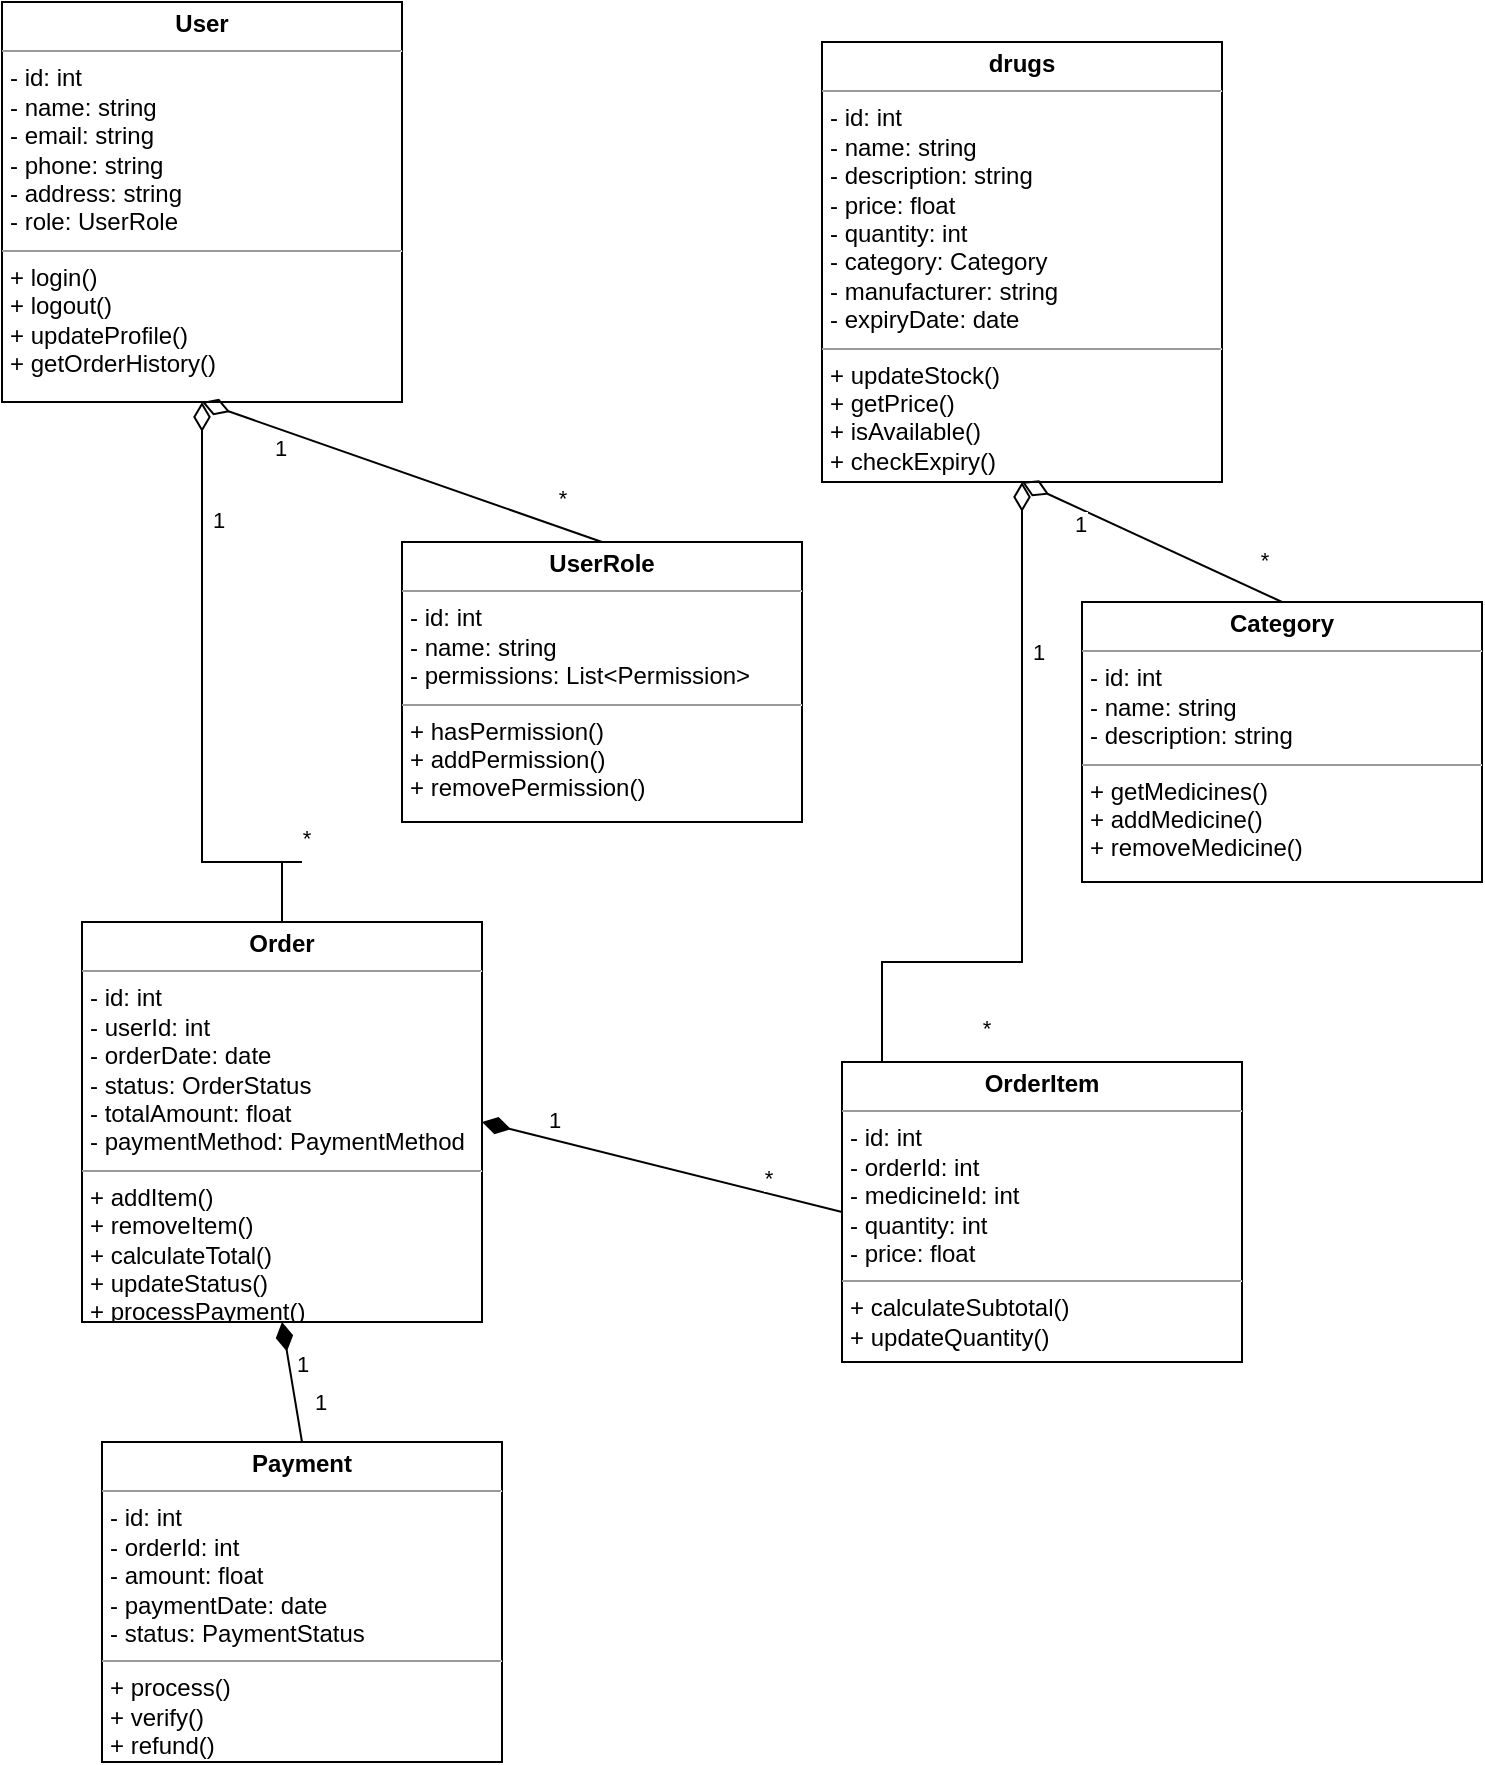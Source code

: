 <mxfile version="26.2.14">
  <diagram name="Page-1" id="c4acf3e9-155e-7222-9cf6-157b1a14988f">
    <mxGraphModel dx="1042" dy="596" grid="1" gridSize="10" guides="1" tooltips="1" connect="1" arrows="1" fold="1" page="1" pageScale="1" pageWidth="850" pageHeight="1100" background="none" math="0" shadow="0">
      <root>
        <mxCell id="0" />
        <mxCell id="1" parent="0" />
        <mxCell id="OBQK-DMlp31K-a6GAvo8-1" value="&lt;p style=&quot;margin:0px;margin-top:4px;text-align:center;&quot;&gt;&lt;b&gt;User&lt;/b&gt;&lt;/p&gt;&lt;hr size=&quot;1&quot;/&gt;&lt;p style=&quot;margin:0px;margin-left:4px;&quot;&gt;- id: int&lt;br&gt;- name: string&lt;br&gt;- email: string&lt;br&gt;- phone: string&lt;br&gt;- address: string&lt;br&gt;- role: UserRole&lt;/p&gt;&lt;hr size=&quot;1&quot;/&gt;&lt;p style=&quot;margin:0px;margin-left:4px;&quot;&gt;+ login()&lt;br&gt;+ logout()&lt;br&gt;+ updateProfile()&lt;br&gt;+ getOrderHistory()&lt;/p&gt;" style="verticalAlign=top;align=left;overflow=fill;fontSize=12;fontFamily=Helvetica;html=1;whiteSpace=wrap;" parent="1" vertex="1">
          <mxGeometry x="70" y="100" width="200" height="200" as="geometry" />
        </mxCell>
        <mxCell id="OBQK-DMlp31K-a6GAvo8-2" value="&lt;p style=&quot;margin:0px;margin-top:4px;text-align:center;&quot;&gt;&lt;b&gt;UserRole&lt;/b&gt;&lt;/p&gt;&lt;hr size=&quot;1&quot;/&gt;&lt;p style=&quot;margin:0px;margin-left:4px;&quot;&gt;- id: int&lt;br&gt;- name: string&lt;br&gt;- permissions: List&amp;lt;Permission&amp;gt;&lt;/p&gt;&lt;hr size=&quot;1&quot;/&gt;&lt;p style=&quot;margin:0px;margin-left:4px;&quot;&gt;+ hasPermission()&lt;br&gt;+ addPermission()&lt;br&gt;+ removePermission()&lt;/p&gt;" style="verticalAlign=top;align=left;overflow=fill;fontSize=12;fontFamily=Helvetica;html=1;whiteSpace=wrap;" parent="1" vertex="1">
          <mxGeometry x="270" y="370" width="200" height="140" as="geometry" />
        </mxCell>
        <mxCell id="OBQK-DMlp31K-a6GAvo8-3" value="&lt;p style=&quot;margin:0px;margin-top:4px;text-align:center;&quot;&gt;&lt;b&gt;drugs&lt;/b&gt;&lt;/p&gt;&lt;hr size=&quot;1&quot;&gt;&lt;p style=&quot;margin:0px;margin-left:4px;&quot;&gt;- id: int&lt;br&gt;- name: string&lt;br&gt;- description: string&lt;br&gt;- price: float&lt;br&gt;- quantity: int&lt;br&gt;- category: Category&lt;br&gt;- manufacturer: string&lt;br&gt;- expiryDate: date&lt;/p&gt;&lt;hr size=&quot;1&quot;&gt;&lt;p style=&quot;margin:0px;margin-left:4px;&quot;&gt;+ updateStock()&lt;br&gt;+ getPrice()&lt;br&gt;+ isAvailable()&lt;br&gt;+ checkExpiry()&lt;br&gt;+ updatePrice()&lt;/p&gt;" style="verticalAlign=top;align=left;overflow=fill;fontSize=12;fontFamily=Helvetica;html=1;whiteSpace=wrap;" parent="1" vertex="1">
          <mxGeometry x="480" y="120" width="200" height="220" as="geometry" />
        </mxCell>
        <mxCell id="OBQK-DMlp31K-a6GAvo8-4" value="&lt;p style=&quot;margin:0px;margin-top:4px;text-align:center;&quot;&gt;&lt;b&gt;Category&lt;/b&gt;&lt;/p&gt;&lt;hr size=&quot;1&quot;/&gt;&lt;p style=&quot;margin:0px;margin-left:4px;&quot;&gt;- id: int&lt;br&gt;- name: string&lt;br&gt;- description: string&lt;/p&gt;&lt;hr size=&quot;1&quot;/&gt;&lt;p style=&quot;margin:0px;margin-left:4px;&quot;&gt;+ getMedicines()&lt;br&gt;+ addMedicine()&lt;br&gt;+ removeMedicine()&lt;/p&gt;" style="verticalAlign=top;align=left;overflow=fill;fontSize=12;fontFamily=Helvetica;html=1;whiteSpace=wrap;" parent="1" vertex="1">
          <mxGeometry x="610" y="400" width="200" height="140" as="geometry" />
        </mxCell>
        <mxCell id="OBQK-DMlp31K-a6GAvo8-5" value="&lt;p style=&quot;margin:0px;margin-top:4px;text-align:center;&quot;&gt;&lt;b&gt;Order&lt;/b&gt;&lt;/p&gt;&lt;hr size=&quot;1&quot;/&gt;&lt;p style=&quot;margin:0px;margin-left:4px;&quot;&gt;- id: int&lt;br&gt;- userId: int&lt;br&gt;- orderDate: date&lt;br&gt;- status: OrderStatus&lt;br&gt;- totalAmount: float&lt;br&gt;- paymentMethod: PaymentMethod&lt;/p&gt;&lt;hr size=&quot;1&quot;/&gt;&lt;p style=&quot;margin:0px;margin-left:4px;&quot;&gt;+ addItem()&lt;br&gt;+ removeItem()&lt;br&gt;+ calculateTotal()&lt;br&gt;+ updateStatus()&lt;br&gt;+ processPayment()&lt;/p&gt;" style="verticalAlign=top;align=left;overflow=fill;fontSize=12;fontFamily=Helvetica;html=1;whiteSpace=wrap;" parent="1" vertex="1">
          <mxGeometry x="110" y="560" width="200" height="200" as="geometry" />
        </mxCell>
        <mxCell id="OBQK-DMlp31K-a6GAvo8-6" value="&lt;p style=&quot;margin:0px;margin-top:4px;text-align:center;&quot;&gt;&lt;b&gt;OrderItem&lt;/b&gt;&lt;/p&gt;&lt;hr size=&quot;1&quot;/&gt;&lt;p style=&quot;margin:0px;margin-left:4px;&quot;&gt;- id: int&lt;br&gt;- orderId: int&lt;br&gt;- medicineId: int&lt;br&gt;- quantity: int&lt;br&gt;- price: float&lt;/p&gt;&lt;hr size=&quot;1&quot;/&gt;&lt;p style=&quot;margin:0px;margin-left:4px;&quot;&gt;+ calculateSubtotal()&lt;br&gt;+ updateQuantity()&lt;/p&gt;" style="verticalAlign=top;align=left;overflow=fill;fontSize=12;fontFamily=Helvetica;html=1;whiteSpace=wrap;" parent="1" vertex="1">
          <mxGeometry x="490" y="630" width="200" height="150" as="geometry" />
        </mxCell>
        <mxCell id="OBQK-DMlp31K-a6GAvo8-7" value="&lt;p style=&quot;margin:0px;margin-top:4px;text-align:center;&quot;&gt;&lt;b&gt;Payment&lt;/b&gt;&lt;/p&gt;&lt;hr size=&quot;1&quot;/&gt;&lt;p style=&quot;margin:0px;margin-left:4px;&quot;&gt;- id: int&lt;br&gt;- orderId: int&lt;br&gt;- amount: float&lt;br&gt;- paymentDate: date&lt;br&gt;- status: PaymentStatus&lt;/p&gt;&lt;hr size=&quot;1&quot;/&gt;&lt;p style=&quot;margin:0px;margin-left:4px;&quot;&gt;+ process()&lt;br&gt;+ verify()&lt;br&gt;+ refund()&lt;/p&gt;" style="verticalAlign=top;align=left;overflow=fill;fontSize=12;fontFamily=Helvetica;html=1;whiteSpace=wrap;" parent="1" vertex="1">
          <mxGeometry x="120" y="820" width="200" height="160" as="geometry" />
        </mxCell>
        <mxCell id="OBQK-DMlp31K-a6GAvo8-8" value="" style="endArrow=diamondThin;endFill=0;endSize=12;html=1;rounded=0;exitX=0.5;exitY=0;exitDx=0;exitDy=0;entryX=0.5;entryY=1;entryDx=0;entryDy=0;" parent="1" source="OBQK-DMlp31K-a6GAvo8-2" target="OBQK-DMlp31K-a6GAvo8-1" edge="1">
          <mxGeometry width="160" relative="1" as="geometry">
            <mxPoint x="330" y="410" as="sourcePoint" />
            <mxPoint x="490" y="410" as="targetPoint" />
          </mxGeometry>
        </mxCell>
        <mxCell id="OBQK-DMlp31K-a6GAvo8-9" value="1" style="edgeLabel;html=1;align=center;verticalAlign=middle;resizable=0;points=[];" parent="OBQK-DMlp31K-a6GAvo8-8" vertex="1" connectable="0">
          <mxGeometry x="0.7" y="1" relative="1" as="geometry">
            <mxPoint x="9" y="11" as="offset" />
          </mxGeometry>
        </mxCell>
        <mxCell id="OBQK-DMlp31K-a6GAvo8-10" value="*" style="edgeLabel;html=1;align=center;verticalAlign=middle;resizable=0;points=[];" parent="OBQK-DMlp31K-a6GAvo8-8" vertex="1" connectable="0">
          <mxGeometry x="-0.7" y="-1" relative="1" as="geometry">
            <mxPoint x="10" y="-11" as="offset" />
          </mxGeometry>
        </mxCell>
        <mxCell id="OBQK-DMlp31K-a6GAvo8-11" value="" style="endArrow=diamondThin;endFill=0;endSize=12;html=1;rounded=0;exitX=0.5;exitY=0;exitDx=0;exitDy=0;entryX=0.5;entryY=1;entryDx=0;entryDy=0;edgeStyle=orthogonalEdgeStyle;" parent="1" source="OBQK-DMlp31K-a6GAvo8-5" target="OBQK-DMlp31K-a6GAvo8-1" edge="1">
          <mxGeometry width="160" relative="1" as="geometry">
            <mxPoint x="330" y="410" as="sourcePoint" />
            <mxPoint x="490" y="410" as="targetPoint" />
            <Array as="points">
              <mxPoint x="220" y="530" />
              <mxPoint x="220" y="530" />
            </Array>
          </mxGeometry>
        </mxCell>
        <mxCell id="OBQK-DMlp31K-a6GAvo8-12" value="*" style="edgeLabel;html=1;align=center;verticalAlign=middle;resizable=0;points=[];" parent="OBQK-DMlp31K-a6GAvo8-11" vertex="1" connectable="0">
          <mxGeometry x="-0.7" y="-1" relative="1" as="geometry">
            <mxPoint x="10" y="-11" as="offset" />
          </mxGeometry>
        </mxCell>
        <mxCell id="OBQK-DMlp31K-a6GAvo8-13" value="1" style="edgeLabel;html=1;align=center;verticalAlign=middle;resizable=0;points=[];" parent="OBQK-DMlp31K-a6GAvo8-11" vertex="1" connectable="0">
          <mxGeometry x="0.7" y="1" relative="1" as="geometry">
            <mxPoint x="9" y="11" as="offset" />
          </mxGeometry>
        </mxCell>
        <mxCell id="OBQK-DMlp31K-a6GAvo8-14" value="" style="endArrow=diamondThin;endFill=1;endSize=12;html=1;rounded=0;exitX=0;exitY=0.5;exitDx=0;exitDy=0;entryX=1;entryY=0.5;entryDx=0;entryDy=0;" parent="1" source="OBQK-DMlp31K-a6GAvo8-6" target="OBQK-DMlp31K-a6GAvo8-5" edge="1">
          <mxGeometry width="160" relative="1" as="geometry">
            <mxPoint x="330" y="510" as="sourcePoint" />
            <mxPoint x="490" y="510" as="targetPoint" />
          </mxGeometry>
        </mxCell>
        <mxCell id="OBQK-DMlp31K-a6GAvo8-15" value="*" style="edgeLabel;html=1;align=center;verticalAlign=middle;resizable=0;points=[];" parent="OBQK-DMlp31K-a6GAvo8-14" vertex="1" connectable="0">
          <mxGeometry x="-0.7" y="-1" relative="1" as="geometry">
            <mxPoint x="-10" y="-9" as="offset" />
          </mxGeometry>
        </mxCell>
        <mxCell id="OBQK-DMlp31K-a6GAvo8-16" value="1" style="edgeLabel;html=1;align=center;verticalAlign=middle;resizable=0;points=[];" parent="OBQK-DMlp31K-a6GAvo8-14" vertex="1" connectable="0">
          <mxGeometry x="0.7" y="1" relative="1" as="geometry">
            <mxPoint x="9" y="-9" as="offset" />
          </mxGeometry>
        </mxCell>
        <mxCell id="OBQK-DMlp31K-a6GAvo8-17" value="" style="endArrow=diamondThin;endFill=0;endSize=12;html=1;rounded=0;exitX=0.75;exitY=0;exitDx=0;exitDy=0;entryX=0.5;entryY=1;entryDx=0;entryDy=0;edgeStyle=orthogonalEdgeStyle;" parent="1" source="OBQK-DMlp31K-a6GAvo8-6" target="OBQK-DMlp31K-a6GAvo8-3" edge="1">
          <mxGeometry width="160" relative="1" as="geometry">
            <mxPoint x="330" y="510" as="sourcePoint" />
            <mxPoint x="490" y="510" as="targetPoint" />
            <Array as="points">
              <mxPoint x="510" y="580" />
              <mxPoint x="580" y="580" />
            </Array>
          </mxGeometry>
        </mxCell>
        <mxCell id="OBQK-DMlp31K-a6GAvo8-18" value="*" style="edgeLabel;html=1;align=center;verticalAlign=middle;resizable=0;points=[];" parent="OBQK-DMlp31K-a6GAvo8-17" vertex="1" connectable="0">
          <mxGeometry x="-0.7" y="-1" relative="1" as="geometry">
            <mxPoint x="-5" y="-16" as="offset" />
          </mxGeometry>
        </mxCell>
        <mxCell id="OBQK-DMlp31K-a6GAvo8-19" value="1" style="edgeLabel;html=1;align=center;verticalAlign=middle;resizable=0;points=[];" parent="OBQK-DMlp31K-a6GAvo8-17" vertex="1" connectable="0">
          <mxGeometry x="0.7" y="1" relative="1" as="geometry">
            <mxPoint x="9" y="11" as="offset" />
          </mxGeometry>
        </mxCell>
        <mxCell id="OBQK-DMlp31K-a6GAvo8-20" value="" style="endArrow=diamondThin;endFill=0;endSize=12;html=1;rounded=0;exitX=0.5;exitY=0;exitDx=0;exitDy=0;entryX=0.5;entryY=1;entryDx=0;entryDy=0;" parent="1" source="OBQK-DMlp31K-a6GAvo8-4" target="OBQK-DMlp31K-a6GAvo8-3" edge="1">
          <mxGeometry width="160" relative="1" as="geometry">
            <mxPoint x="330" y="510" as="sourcePoint" />
            <mxPoint x="490" y="510" as="targetPoint" />
          </mxGeometry>
        </mxCell>
        <mxCell id="OBQK-DMlp31K-a6GAvo8-21" value="1" style="edgeLabel;html=1;align=center;verticalAlign=middle;resizable=0;points=[];" parent="OBQK-DMlp31K-a6GAvo8-20" vertex="1" connectable="0">
          <mxGeometry x="0.7" y="1" relative="1" as="geometry">
            <mxPoint x="9" y="11" as="offset" />
          </mxGeometry>
        </mxCell>
        <mxCell id="OBQK-DMlp31K-a6GAvo8-22" value="*" style="edgeLabel;html=1;align=center;verticalAlign=middle;resizable=0;points=[];" parent="OBQK-DMlp31K-a6GAvo8-20" vertex="1" connectable="0">
          <mxGeometry x="-0.7" y="-1" relative="1" as="geometry">
            <mxPoint x="10" y="-11" as="offset" />
          </mxGeometry>
        </mxCell>
        <mxCell id="OBQK-DMlp31K-a6GAvo8-23" value="" style="endArrow=diamondThin;endFill=1;endSize=12;html=1;rounded=0;exitX=0.5;exitY=0;exitDx=0;exitDy=0;entryX=0.5;entryY=1;entryDx=0;entryDy=0;" parent="1" source="OBQK-DMlp31K-a6GAvo8-7" target="OBQK-DMlp31K-a6GAvo8-5" edge="1">
          <mxGeometry width="160" relative="1" as="geometry">
            <mxPoint x="330" y="510" as="sourcePoint" />
            <mxPoint x="490" y="510" as="targetPoint" />
          </mxGeometry>
        </mxCell>
        <mxCell id="OBQK-DMlp31K-a6GAvo8-24" value="1" style="edgeLabel;html=1;align=center;verticalAlign=middle;resizable=0;points=[];" parent="OBQK-DMlp31K-a6GAvo8-23" vertex="1" connectable="0">
          <mxGeometry x="-0.7" y="-1" relative="1" as="geometry">
            <mxPoint x="9" y="-11" as="offset" />
          </mxGeometry>
        </mxCell>
        <mxCell id="OBQK-DMlp31K-a6GAvo8-25" value="1" style="edgeLabel;html=1;align=center;verticalAlign=middle;resizable=0;points=[];" parent="OBQK-DMlp31K-a6GAvo8-23" vertex="1" connectable="0">
          <mxGeometry x="0.7" y="1" relative="1" as="geometry">
            <mxPoint x="9" y="11" as="offset" />
          </mxGeometry>
        </mxCell>
      </root>
    </mxGraphModel>
  </diagram>
</mxfile>
